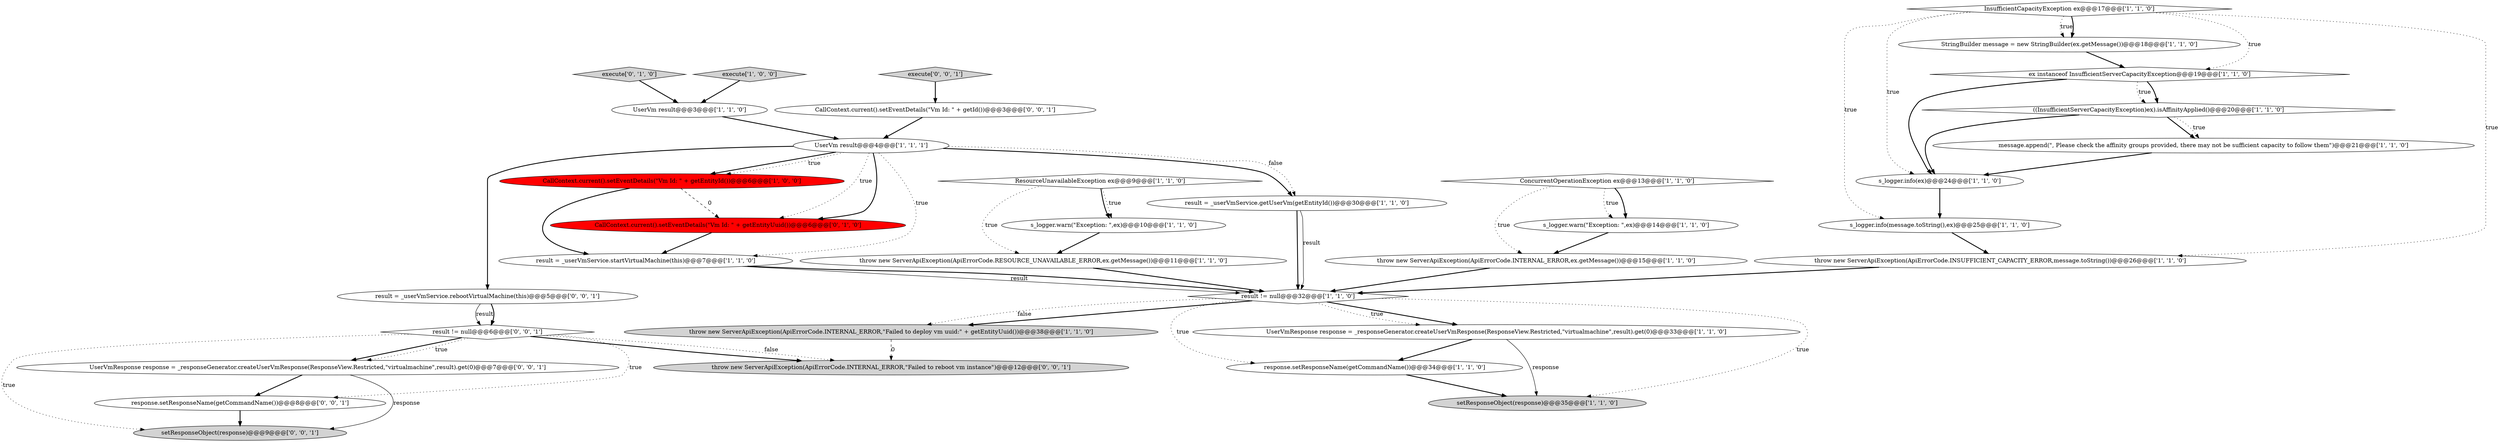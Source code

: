 digraph {
24 [style = filled, label = "throw new ServerApiException(ApiErrorCode.INTERNAL_ERROR,\"Failed to deploy vm uuid:\" + getEntityUuid())@@@38@@@['1', '1', '0']", fillcolor = lightgray, shape = ellipse image = "AAA0AAABBB1BBB"];
28 [style = filled, label = "CallContext.current().setEventDetails(\"Vm Id: \" + getId())@@@3@@@['0', '0', '1']", fillcolor = white, shape = ellipse image = "AAA0AAABBB3BBB"];
9 [style = filled, label = "((InsufficientServerCapacityException)ex).isAffinityApplied()@@@20@@@['1', '1', '0']", fillcolor = white, shape = diamond image = "AAA0AAABBB1BBB"];
21 [style = filled, label = "execute['1', '0', '0']", fillcolor = lightgray, shape = diamond image = "AAA0AAABBB1BBB"];
22 [style = filled, label = "throw new ServerApiException(ApiErrorCode.INSUFFICIENT_CAPACITY_ERROR,message.toString())@@@26@@@['1', '1', '0']", fillcolor = white, shape = ellipse image = "AAA0AAABBB1BBB"];
27 [style = filled, label = "setResponseObject(response)@@@9@@@['0', '0', '1']", fillcolor = lightgray, shape = ellipse image = "AAA0AAABBB3BBB"];
29 [style = filled, label = "UserVmResponse response = _responseGenerator.createUserVmResponse(ResponseView.Restricted,\"virtualmachine\",result).get(0)@@@7@@@['0', '0', '1']", fillcolor = white, shape = ellipse image = "AAA0AAABBB3BBB"];
11 [style = filled, label = "s_logger.warn(\"Exception: \",ex)@@@10@@@['1', '1', '0']", fillcolor = white, shape = ellipse image = "AAA0AAABBB1BBB"];
32 [style = filled, label = "result = _userVmService.rebootVirtualMachine(this)@@@5@@@['0', '0', '1']", fillcolor = white, shape = ellipse image = "AAA0AAABBB3BBB"];
25 [style = filled, label = "execute['0', '1', '0']", fillcolor = lightgray, shape = diamond image = "AAA0AAABBB2BBB"];
7 [style = filled, label = "UserVm result@@@3@@@['1', '1', '0']", fillcolor = white, shape = ellipse image = "AAA0AAABBB1BBB"];
5 [style = filled, label = "result != null@@@32@@@['1', '1', '0']", fillcolor = white, shape = diamond image = "AAA0AAABBB1BBB"];
20 [style = filled, label = "s_logger.info(ex)@@@24@@@['1', '1', '0']", fillcolor = white, shape = ellipse image = "AAA0AAABBB1BBB"];
16 [style = filled, label = "UserVmResponse response = _responseGenerator.createUserVmResponse(ResponseView.Restricted,\"virtualmachine\",result).get(0)@@@33@@@['1', '1', '0']", fillcolor = white, shape = ellipse image = "AAA0AAABBB1BBB"];
15 [style = filled, label = "InsufficientCapacityException ex@@@17@@@['1', '1', '0']", fillcolor = white, shape = diamond image = "AAA0AAABBB1BBB"];
13 [style = filled, label = "result = _userVmService.startVirtualMachine(this)@@@7@@@['1', '1', '0']", fillcolor = white, shape = ellipse image = "AAA0AAABBB1BBB"];
33 [style = filled, label = "response.setResponseName(getCommandName())@@@8@@@['0', '0', '1']", fillcolor = white, shape = ellipse image = "AAA0AAABBB3BBB"];
31 [style = filled, label = "result != null@@@6@@@['0', '0', '1']", fillcolor = white, shape = diamond image = "AAA0AAABBB3BBB"];
2 [style = filled, label = "response.setResponseName(getCommandName())@@@34@@@['1', '1', '0']", fillcolor = white, shape = ellipse image = "AAA0AAABBB1BBB"];
14 [style = filled, label = "ResourceUnavailableException ex@@@9@@@['1', '1', '0']", fillcolor = white, shape = diamond image = "AAA0AAABBB1BBB"];
30 [style = filled, label = "execute['0', '0', '1']", fillcolor = lightgray, shape = diamond image = "AAA0AAABBB3BBB"];
6 [style = filled, label = "s_logger.warn(\"Exception: \",ex)@@@14@@@['1', '1', '0']", fillcolor = white, shape = ellipse image = "AAA0AAABBB1BBB"];
0 [style = filled, label = "ex instanceof InsufficientServerCapacityException@@@19@@@['1', '1', '0']", fillcolor = white, shape = diamond image = "AAA0AAABBB1BBB"];
3 [style = filled, label = "UserVm result@@@4@@@['1', '1', '1']", fillcolor = white, shape = ellipse image = "AAA0AAABBB1BBB"];
10 [style = filled, label = "message.append(\", Please check the affinity groups provided, there may not be sufficient capacity to follow them\")@@@21@@@['1', '1', '0']", fillcolor = white, shape = ellipse image = "AAA0AAABBB1BBB"];
19 [style = filled, label = "s_logger.info(message.toString(),ex)@@@25@@@['1', '1', '0']", fillcolor = white, shape = ellipse image = "AAA0AAABBB1BBB"];
18 [style = filled, label = "CallContext.current().setEventDetails(\"Vm Id: \" + getEntityId())@@@6@@@['1', '0', '0']", fillcolor = red, shape = ellipse image = "AAA1AAABBB1BBB"];
4 [style = filled, label = "StringBuilder message = new StringBuilder(ex.getMessage())@@@18@@@['1', '1', '0']", fillcolor = white, shape = ellipse image = "AAA0AAABBB1BBB"];
34 [style = filled, label = "throw new ServerApiException(ApiErrorCode.INTERNAL_ERROR,\"Failed to reboot vm instance\")@@@12@@@['0', '0', '1']", fillcolor = lightgray, shape = ellipse image = "AAA0AAABBB3BBB"];
12 [style = filled, label = "setResponseObject(response)@@@35@@@['1', '1', '0']", fillcolor = lightgray, shape = ellipse image = "AAA0AAABBB1BBB"];
8 [style = filled, label = "ConcurrentOperationException ex@@@13@@@['1', '1', '0']", fillcolor = white, shape = diamond image = "AAA0AAABBB1BBB"];
23 [style = filled, label = "result = _userVmService.getUserVm(getEntityId())@@@30@@@['1', '1', '0']", fillcolor = white, shape = ellipse image = "AAA0AAABBB1BBB"];
17 [style = filled, label = "throw new ServerApiException(ApiErrorCode.RESOURCE_UNAVAILABLE_ERROR,ex.getMessage())@@@11@@@['1', '1', '0']", fillcolor = white, shape = ellipse image = "AAA0AAABBB1BBB"];
26 [style = filled, label = "CallContext.current().setEventDetails(\"Vm Id: \" + getEntityUuid())@@@6@@@['0', '1', '0']", fillcolor = red, shape = ellipse image = "AAA1AAABBB2BBB"];
1 [style = filled, label = "throw new ServerApiException(ApiErrorCode.INTERNAL_ERROR,ex.getMessage())@@@15@@@['1', '1', '0']", fillcolor = white, shape = ellipse image = "AAA0AAABBB1BBB"];
1->5 [style = bold, label=""];
17->5 [style = bold, label=""];
0->9 [style = bold, label=""];
10->20 [style = bold, label=""];
23->5 [style = bold, label=""];
31->34 [style = dotted, label="false"];
3->26 [style = bold, label=""];
3->26 [style = dotted, label="true"];
31->29 [style = bold, label=""];
15->20 [style = dotted, label="true"];
9->20 [style = bold, label=""];
8->6 [style = bold, label=""];
15->22 [style = dotted, label="true"];
5->24 [style = dotted, label="false"];
9->10 [style = bold, label=""];
5->12 [style = dotted, label="true"];
16->2 [style = bold, label=""];
25->7 [style = bold, label=""];
15->0 [style = dotted, label="true"];
33->27 [style = bold, label=""];
22->5 [style = bold, label=""];
31->33 [style = dotted, label="true"];
7->3 [style = bold, label=""];
2->12 [style = bold, label=""];
26->13 [style = bold, label=""];
4->0 [style = bold, label=""];
31->34 [style = bold, label=""];
15->4 [style = dotted, label="true"];
3->18 [style = bold, label=""];
5->16 [style = bold, label=""];
14->17 [style = dotted, label="true"];
6->1 [style = bold, label=""];
8->1 [style = dotted, label="true"];
3->23 [style = bold, label=""];
29->33 [style = bold, label=""];
30->28 [style = bold, label=""];
8->6 [style = dotted, label="true"];
15->19 [style = dotted, label="true"];
13->5 [style = solid, label="result"];
5->24 [style = bold, label=""];
3->18 [style = dotted, label="true"];
31->27 [style = dotted, label="true"];
15->4 [style = bold, label=""];
5->16 [style = dotted, label="true"];
18->13 [style = bold, label=""];
13->5 [style = bold, label=""];
21->7 [style = bold, label=""];
11->17 [style = bold, label=""];
14->11 [style = dotted, label="true"];
0->20 [style = bold, label=""];
3->23 [style = dotted, label="false"];
32->31 [style = solid, label="result"];
23->5 [style = solid, label="result"];
28->3 [style = bold, label=""];
29->27 [style = solid, label="response"];
31->29 [style = dotted, label="true"];
20->19 [style = bold, label=""];
3->32 [style = bold, label=""];
9->10 [style = dotted, label="true"];
14->11 [style = bold, label=""];
19->22 [style = bold, label=""];
0->9 [style = dotted, label="true"];
32->31 [style = bold, label=""];
24->34 [style = dashed, label="0"];
16->12 [style = solid, label="response"];
18->26 [style = dashed, label="0"];
3->13 [style = dotted, label="true"];
5->2 [style = dotted, label="true"];
}
